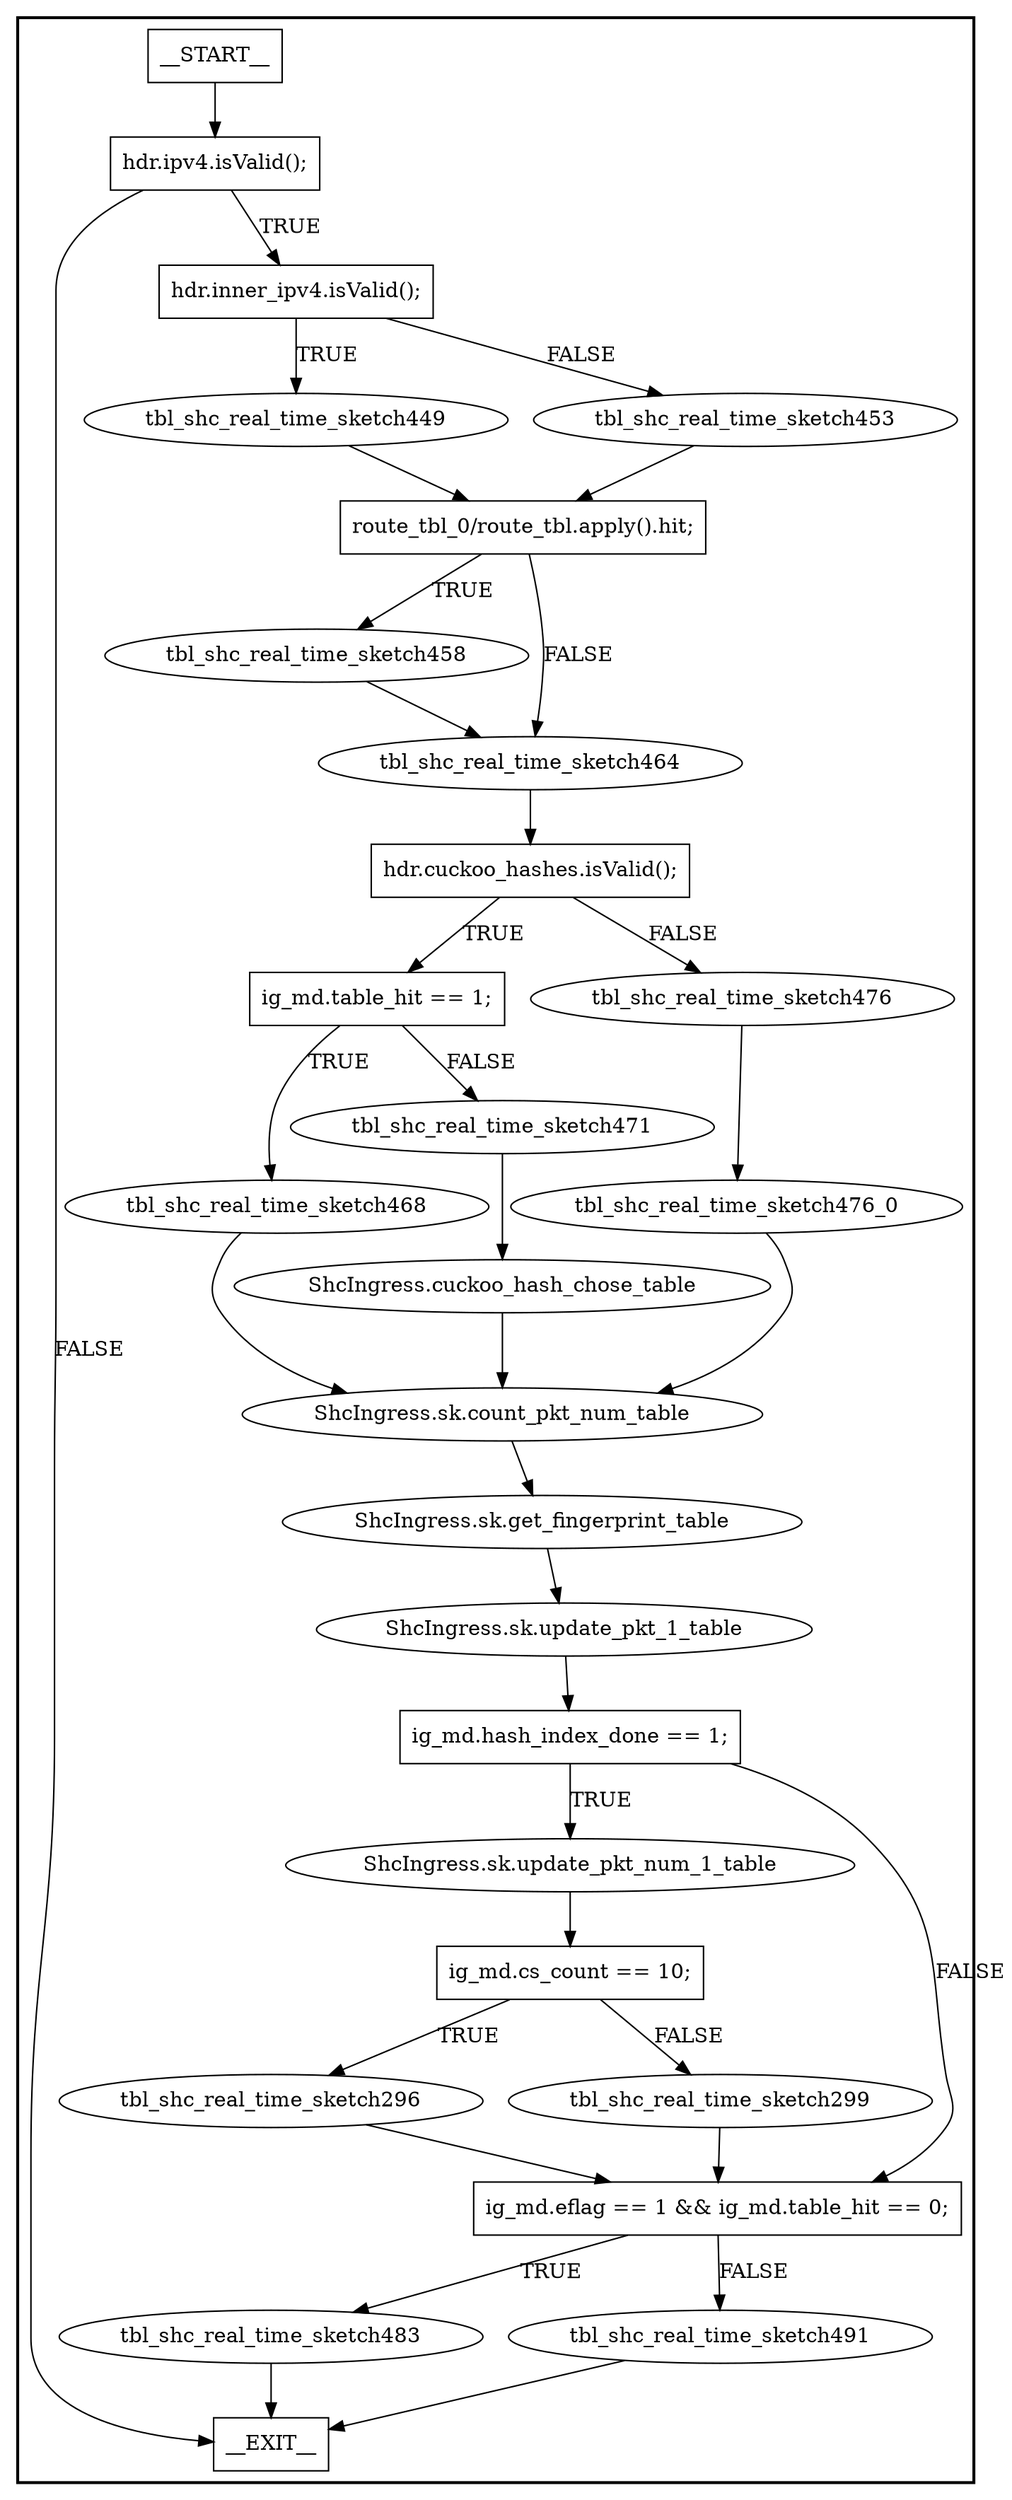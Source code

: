 digraph ShcIngress {
subgraph cluster {
graph [
label="", labeljust=r, style=bold];
0[label=__START__, margin="", shape=rectangle, style=solid];
1[label=__EXIT__, margin="", shape=rectangle, style=solid];
2[label="hdr.ipv4.isValid();", margin="", shape=rectangle, style=solid];
3[label="hdr.inner_ipv4.isValid();", margin="", shape=rectangle, style=solid];
4[label=tbl_shc_real_time_sketch449, margin="", shape=ellipse, style=solid];
5[label=tbl_shc_real_time_sketch453, margin="", shape=ellipse, style=solid];
6[label="route_tbl_0/route_tbl.apply().hit;", margin="", shape=rectangle, style=solid];
7[label=tbl_shc_real_time_sketch458, margin="", shape=ellipse, style=solid];
8[label=tbl_shc_real_time_sketch464, margin="", shape=ellipse, style=solid];
9[label="hdr.cuckoo_hashes.isValid();", margin="", shape=rectangle, style=solid];
10[label="ig_md.table_hit == 1;", margin="", shape=rectangle, style=solid];
11[label=tbl_shc_real_time_sketch468, margin="", shape=ellipse, style=solid];
12[label=tbl_shc_real_time_sketch471, margin="", shape=ellipse, style=solid];
13[label="ShcIngress.cuckoo_hash_chose_table", margin="", shape=ellipse, style=solid];
14[label=tbl_shc_real_time_sketch476, margin="", shape=ellipse, style=solid];
15[label=tbl_shc_real_time_sketch476_0, margin="", shape=ellipse, style=solid];
16[label="ShcIngress.sk.count_pkt_num_table", margin="", shape=ellipse, style=solid];
17[label="ShcIngress.sk.get_fingerprint_table", margin="", shape=ellipse, style=solid];
18[label="ShcIngress.sk.update_pkt_1_table", margin="", shape=ellipse, style=solid];
19[label="ig_md.hash_index_done == 1;", margin="", shape=rectangle, style=solid];
20[label="ShcIngress.sk.update_pkt_num_1_table", margin="", shape=ellipse, style=solid];
21[label="ig_md.cs_count == 10;", margin="", shape=rectangle, style=solid];
22[label=tbl_shc_real_time_sketch296, margin="", shape=ellipse, style=solid];
23[label=tbl_shc_real_time_sketch299, margin="", shape=ellipse, style=solid];
24[label="ig_md.eflag == 1 && ig_md.table_hit == 0;", margin="", shape=rectangle, style=solid];
25[label=tbl_shc_real_time_sketch483, margin="", shape=ellipse, style=solid];
26[label=tbl_shc_real_time_sketch491, margin="", shape=ellipse, style=solid];
0 -> 2[label=""];
2 -> 3[label=TRUE];
2 -> 1[label=FALSE];
3 -> 4[label=TRUE];
3 -> 5[label=FALSE];
4 -> 6[label=""];
5 -> 6[label=""];
6 -> 7[label=TRUE];
6 -> 8[label=FALSE];
7 -> 8[label=""];
8 -> 9[label=""];
9 -> 10[label=TRUE];
9 -> 14[label=FALSE];
10 -> 11[label=TRUE];
10 -> 12[label=FALSE];
11 -> 16[label=""];
12 -> 13[label=""];
13 -> 16[label=""];
14 -> 15[label=""];
15 -> 16[label=""];
16 -> 17[label=""];
17 -> 18[label=""];
18 -> 19[label=""];
19 -> 20[label=TRUE];
19 -> 24[label=FALSE];
20 -> 21[label=""];
21 -> 22[label=TRUE];
21 -> 23[label=FALSE];
22 -> 24[label=""];
23 -> 24[label=""];
24 -> 25[label=TRUE];
24 -> 26[label=FALSE];
25 -> 1[label=""];
26 -> 1[label=""];
}
}
